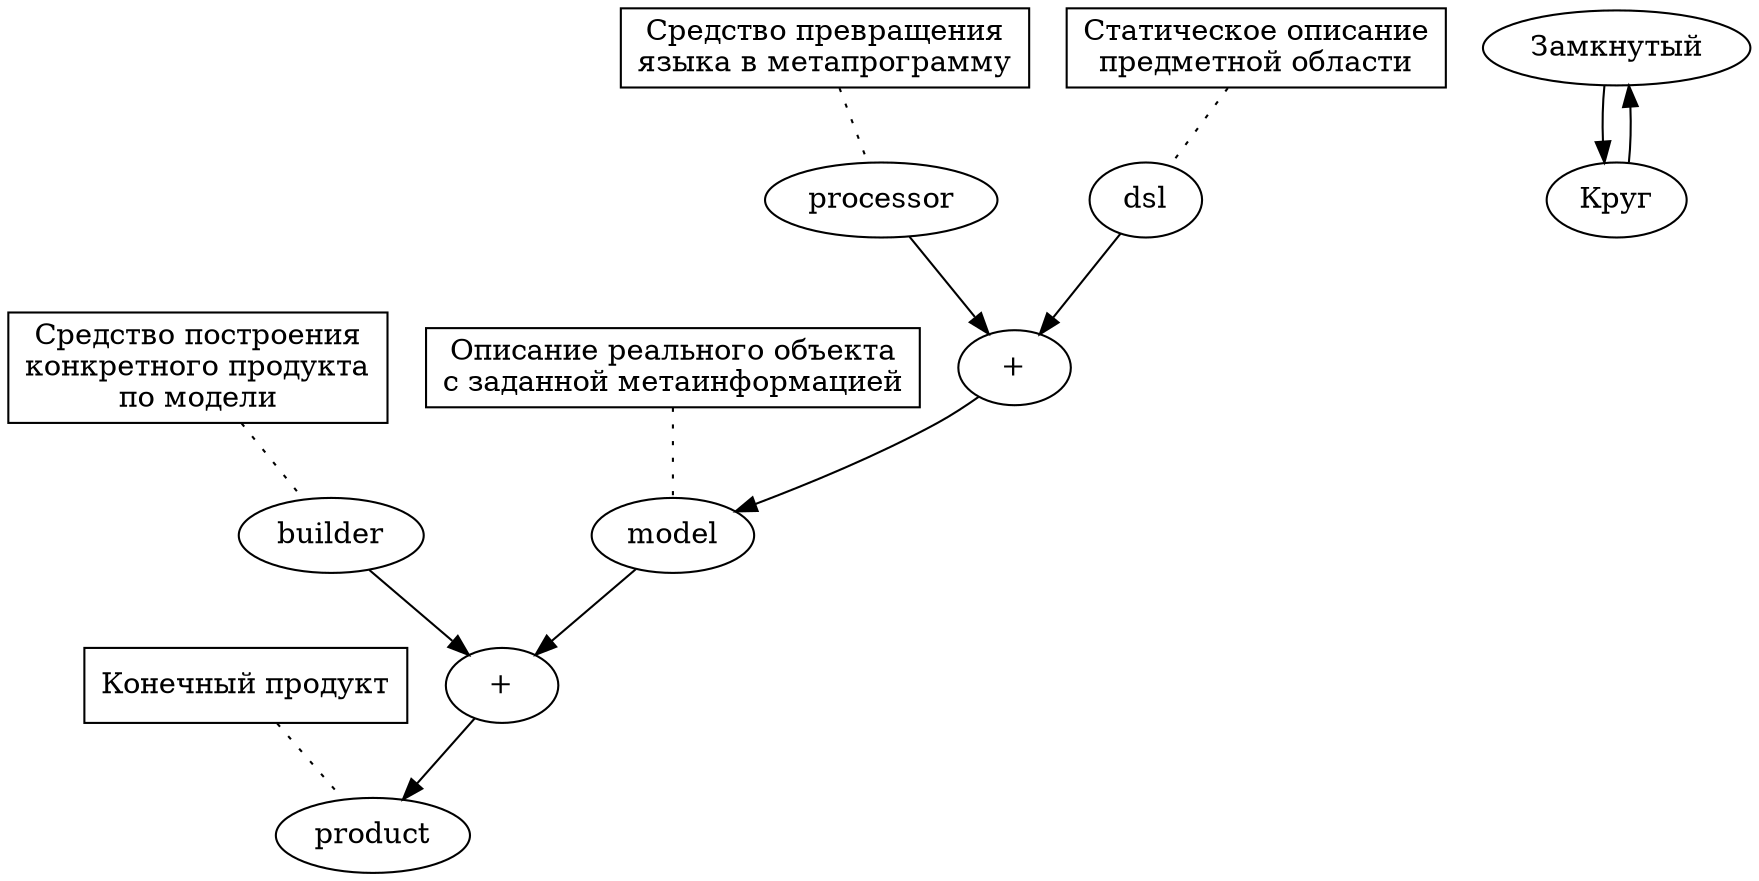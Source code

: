 digraph Description {
	dsl -> construct ;
	processor -> construct ;
	construct -> model ;
	construct[label="+", href="construct.html"] ;
	
	Замкнутый -> Круг -> Замкнутый;
	
	model -> generation ;
	builder -> generation ;
	generation -> product ;
	generation[label="+"]
	
	dslDesc-> dsl[style=dotted, arrowhead=none];
	dslDesc[shape=box,label="Статическое описание\nпредметной области"];
	
	processorDesc -> processor[style=dotted, arrowhead=none];
	processorDesc[shape=box,label="Средство превращения\nязыка в метапрограмму"];
	
	modelDesc -> model [style=dotted, arrowhead=none];
	modelDesc[shape=box,label="Описание реального объекта\nс заданной метаинформацией"];
	
	builderDesc -> builder [style=dotted, arrowhead=none];
	builderDesc[shape=box;label="Средство построения\nконкретного продукта\nпо модели"];
	
	productDesc -> product [style=dotted, arrowhead=none];
	productDesc[shape=box;label="Конечный продукт"];
	
	#{ rank=same; dsl construct model generation product }
	#{ rank=same; dslDesc processorDesc modelDesc builderDesc productDesc }
	
	
	#edge[style=invis];
	
	#dslDesc -> dsl;
	#productDesc -> product ;
	
}